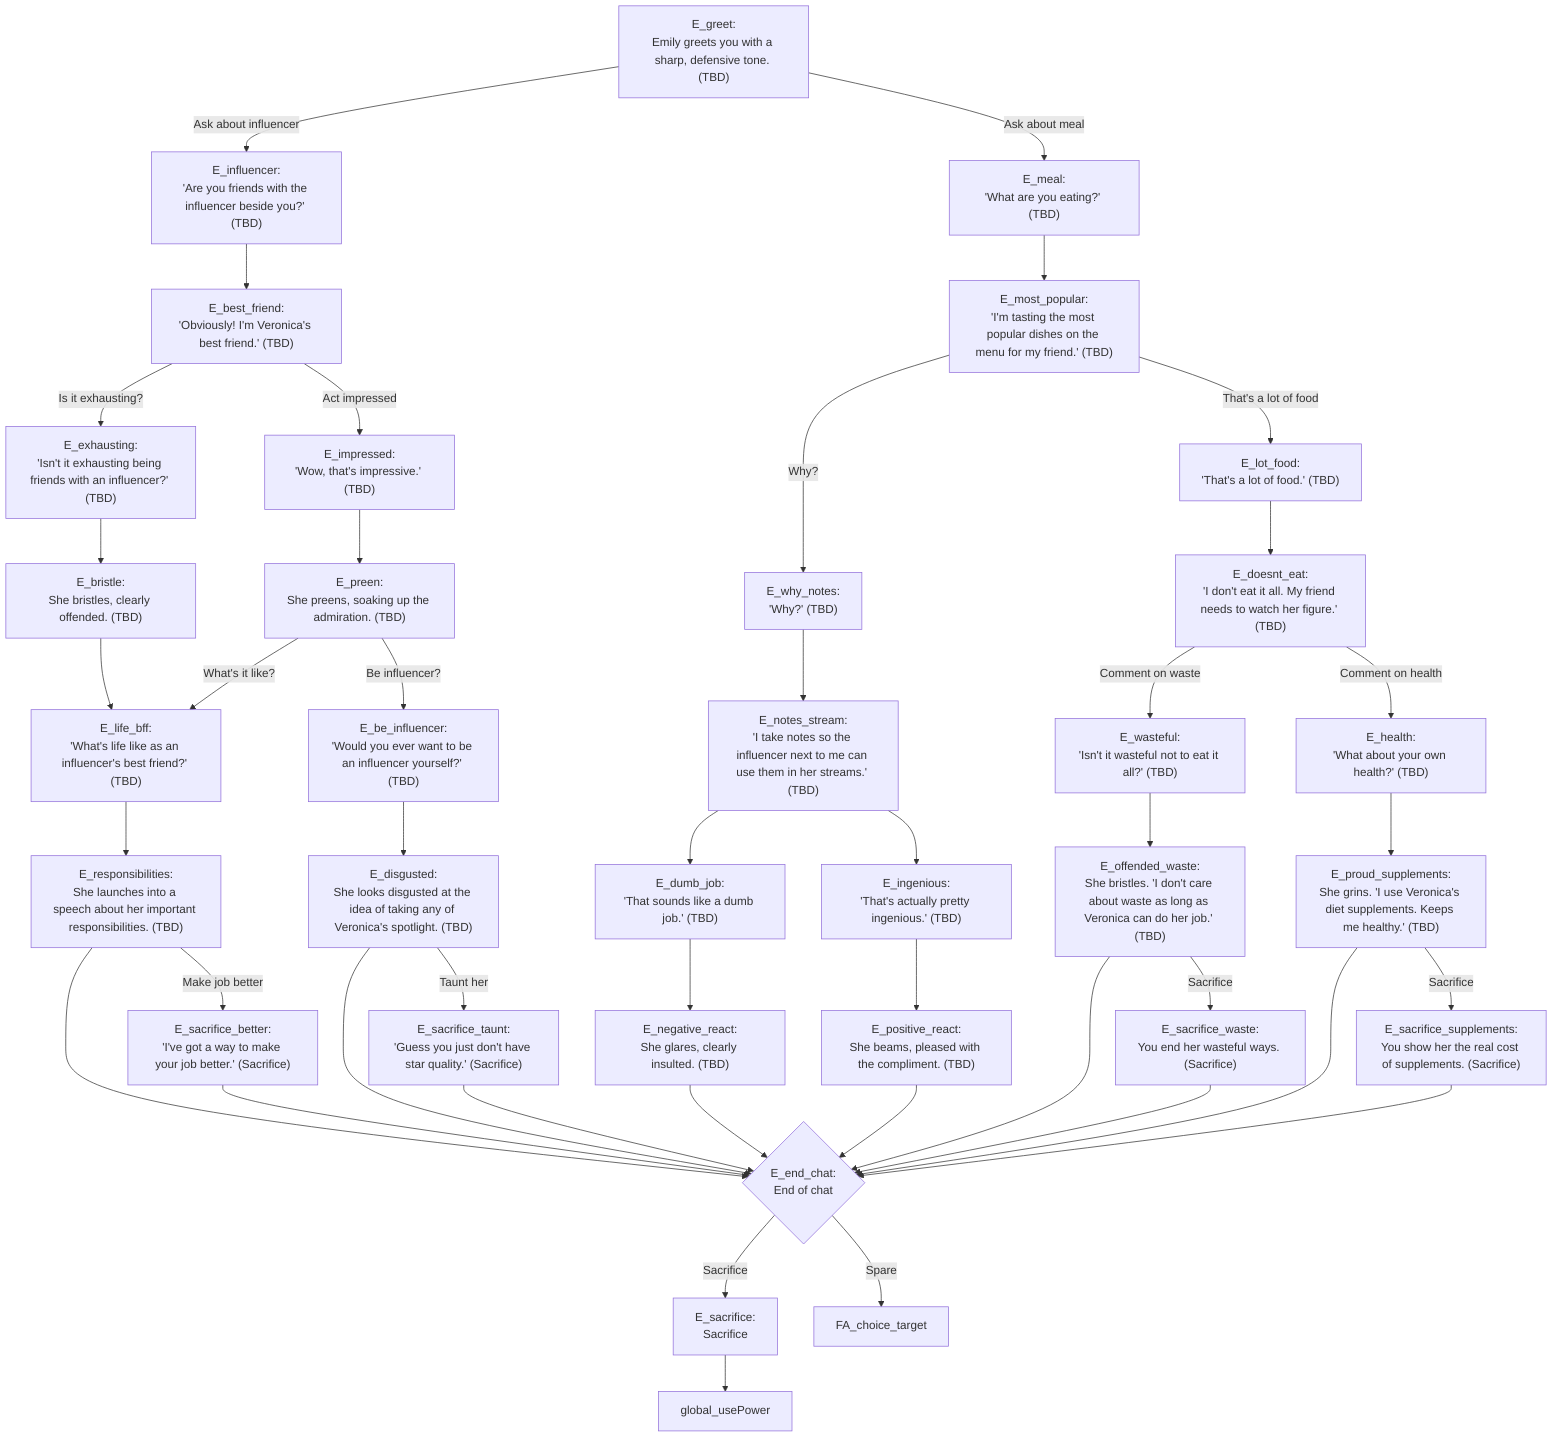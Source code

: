 flowchart TD
direction LR
E_greet["E_greet:<br/>Emily greets you with a sharp, defensive tone. (TBD)"] -->|Ask about influencer| E_influencer
E_greet -->|Ask about meal| E_meal
E_influencer["E_influencer:<br/>'Are you friends with the influencer beside you?' (TBD)"] --> E_best_friend
E_best_friend["E_best_friend:<br/>'Obviously! I'm Veronica's best friend.' (TBD)"] -->|Is it exhausting?| E_exhausting
E_best_friend -->|Act impressed| E_impressed
E_exhausting["E_exhausting:<br/>'Isn't it exhausting being friends with an influencer?' (TBD)"] --> E_bristle
E_bristle["E_bristle:<br/>She bristles, clearly offended. (TBD)"] --> E_life_bff
E_impressed["E_impressed:<br/>'Wow, that's impressive.' (TBD)"] --> E_preen
E_preen["E_preen:<br/>She preens, soaking up the admiration. (TBD)"] -->|What's it like?| E_life_bff
E_preen -->|Be influencer?| E_be_influencer
E_life_bff["E_life_bff:<br/>'What's life like as an influencer's best friend?' (TBD)"] --> E_responsibilities
E_responsibilities["E_responsibilities:<br/>She launches into a speech about her important responsibilities. (TBD)"] --> E_end_chat
E_responsibilities -->|Make job better| E_sacrifice_better
E_be_influencer["E_be_influencer:<br/>'Would you ever want to be an influencer yourself?' (TBD)"] --> E_disgusted
E_disgusted["E_disgusted:<br/>She looks disgusted at the idea of taking any of Veronica's spotlight. (TBD)"] --> E_end_chat
E_disgusted -->|Taunt her| E_sacrifice_taunt
E_sacrifice_taunt["E_sacrifice_taunt:<br/>'Guess you just don't have star quality.' (Sacrifice)"] --> E_end_chat
E_meal["E_meal:<br/>'What are you eating?' (TBD)"] --> E_most_popular
E_most_popular["E_most_popular:<br/>'I'm tasting the most popular dishes on the menu for my friend.' (TBD)"] -->|Why?| E_why_notes
E_most_popular -->|That's a lot of food| E_lot_food
E_why_notes["E_why_notes:<br/>'Why?' (TBD)"] --> E_notes_stream
E_notes_stream["E_notes_stream:<br/>'I take notes so the influencer next to me can use them in her streams.' (TBD)"] --> E_dumb_job
E_notes_stream --> E_ingenious
E_dumb_job["E_dumb_job:<br/>'That sounds like a dumb job.' (TBD)"] --> E_negative_react
E_ingenious["E_ingenious:<br/>'That's actually pretty ingenious.' (TBD)"] --> E_positive_react
E_negative_react["E_negative_react:<br/>She glares, clearly insulted. (TBD)"] --> E_end_chat
E_positive_react["E_positive_react:<br/>She beams, pleased with the compliment. (TBD)"] --> E_end_chat
E_lot_food["E_lot_food:<br/>'That's a lot of food.' (TBD)"] --> E_doesnt_eat
E_doesnt_eat["E_doesnt_eat:<br/>'I don't eat it all. My friend needs to watch her figure.' (TBD)"] -->|Comment on waste| E_wasteful
E_doesnt_eat -->|Comment on health| E_health
E_wasteful["E_wasteful:<br/>'Isn't it wasteful not to eat it all?' (TBD)"] --> E_offended_waste
E_offended_waste["E_offended_waste:<br/>She bristles. 'I don't care about waste as long as Veronica can do her job.' (TBD)"] --> E_end_chat
E_offended_waste -->|Sacrifice| E_sacrifice_waste
E_health["E_health:<br/>'What about your own health?' (TBD)"] --> E_proud_supplements
E_proud_supplements["E_proud_supplements:<br/>She grins. 'I use Veronica's diet supplements. Keeps me healthy.' (TBD)"] --> E_end_chat
E_proud_supplements -->|Sacrifice| E_sacrifice_supplements
E_sacrifice_better["E_sacrifice_better:<br/>'I've got a way to make your job better.' (Sacrifice)"] --> E_end_chat
E_sacrifice_waste["E_sacrifice_waste:<br/>You end her wasteful ways. (Sacrifice)"] --> E_end_chat
E_sacrifice_supplements["E_sacrifice_supplements:<br/>You show her the real cost of supplements. (Sacrifice)"] --> E_end_chat

E_end_chat{"E_end_chat:<br/>End of chat"} -->|Sacrifice| E_sacrifice
E_end_chat -->|Spare| FA_choice_target

E_sacrifice["E_sacrifice:<br/>Sacrifice"] --> global_usePower